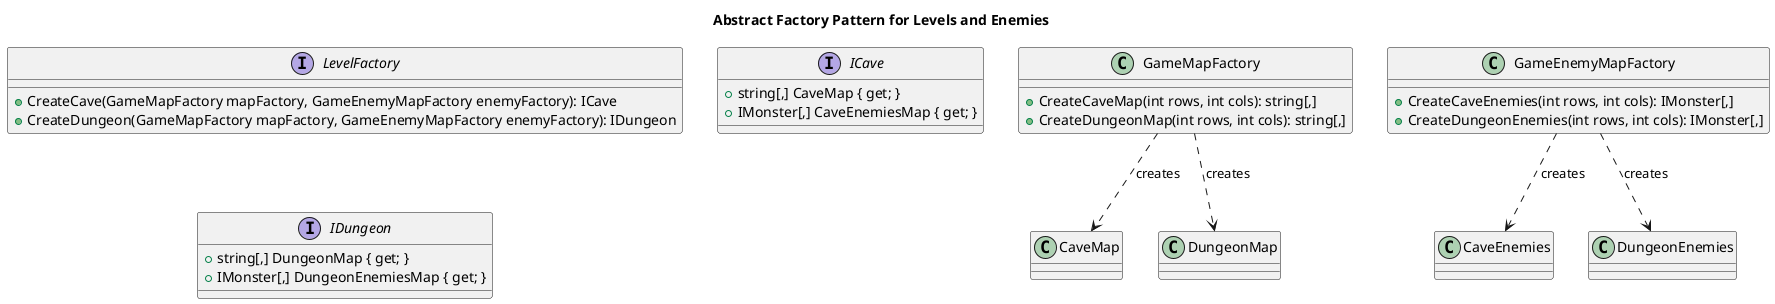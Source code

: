 @startuml AbstractFactoryPattern

title Abstract Factory Pattern for Levels and Enemies

interface LevelFactory {
    + CreateCave(GameMapFactory mapFactory, GameEnemyMapFactory enemyFactory): ICave
    + CreateDungeon(GameMapFactory mapFactory, GameEnemyMapFactory enemyFactory): IDungeon
}

class GameMapFactory {
    + CreateCaveMap(int rows, int cols): string[,]
    + CreateDungeonMap(int rows, int cols): string[,]
}

class GameEnemyMapFactory {
    + CreateCaveEnemies(int rows, int cols): IMonster[,]
    + CreateDungeonEnemies(int rows, int cols): IMonster[,]
}

interface ICave {
    + string[,] CaveMap { get; }
    + IMonster[,] CaveEnemiesMap { get; }
}

interface IDungeon {
    + string[,] DungeonMap { get; }
    + IMonster[,] DungeonEnemiesMap { get; }
}

GameMapFactory ..> CaveMap : creates
GameMapFactory ..> DungeonMap : creates
GameEnemyMapFactory ..> CaveEnemies : creates
GameEnemyMapFactory ..> DungeonEnemies : creates


@enduml

